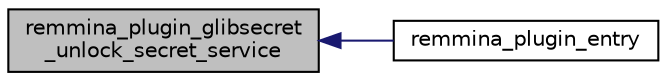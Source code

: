 digraph "remmina_plugin_glibsecret_unlock_secret_service"
{
  edge [fontname="Helvetica",fontsize="10",labelfontname="Helvetica",labelfontsize="10"];
  node [fontname="Helvetica",fontsize="10",shape=record];
  rankdir="LR";
  Node12 [label="remmina_plugin_glibsecret\l_unlock_secret_service",height=0.2,width=0.4,color="black", fillcolor="grey75", style="filled", fontcolor="black"];
  Node12 -> Node13 [dir="back",color="midnightblue",fontsize="10",style="solid",fontname="Helvetica"];
  Node13 [label="remmina_plugin_entry",height=0.2,width=0.4,color="black", fillcolor="white", style="filled",URL="$glibsecret__plugin_8c.html#a56e5020de11446dbc23f3480e313f208"];
}
